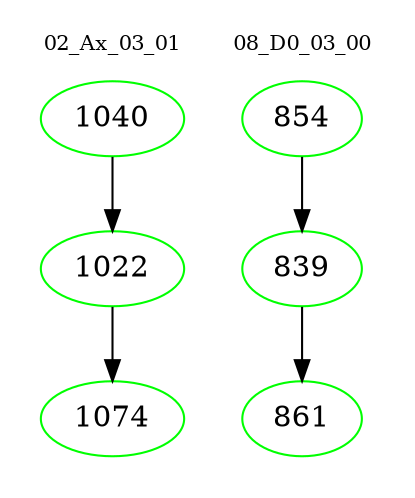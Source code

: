 digraph{
subgraph cluster_0 {
color = white
label = "02_Ax_03_01";
fontsize=10;
T0_1040 [label="1040", color="green"]
T0_1040 -> T0_1022 [color="black"]
T0_1022 [label="1022", color="green"]
T0_1022 -> T0_1074 [color="black"]
T0_1074 [label="1074", color="green"]
}
subgraph cluster_1 {
color = white
label = "08_D0_03_00";
fontsize=10;
T1_854 [label="854", color="green"]
T1_854 -> T1_839 [color="black"]
T1_839 [label="839", color="green"]
T1_839 -> T1_861 [color="black"]
T1_861 [label="861", color="green"]
}
}
